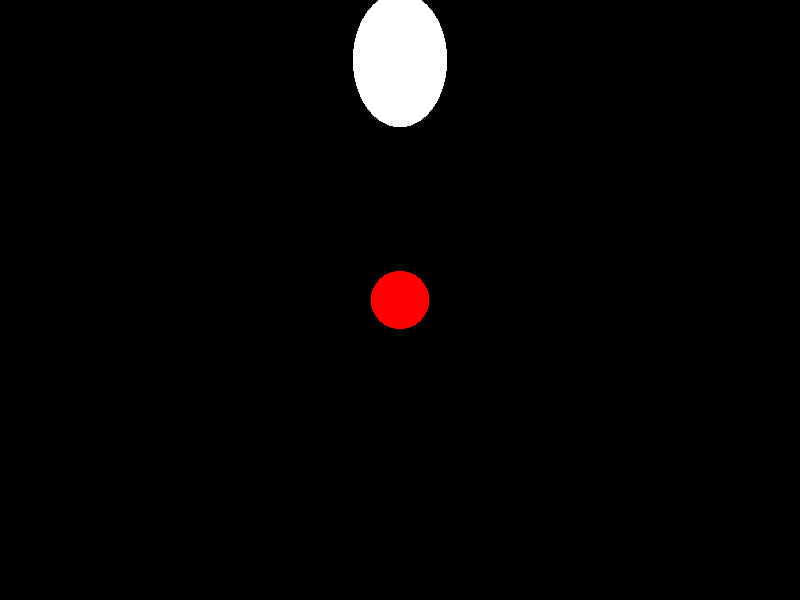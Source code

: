 //EXAMPLE OF SPHERE

//Files with predefined colors and textures
#include "colors.inc"
#include "glass.inc"
#include "golds.inc"
#include "metals.inc"
#include "stones.inc"
#include "woods.inc"

//Place the camera
camera {
  location <0,0,0>
  look_at <0,0,5>
  angle 120
}

global_settings { ambient_light 10000000.0 }

sphere { <0,5,5>, 1 pigment {color White} }
sphere { <0,0,4>, 0.5 pigment {color Red} }
